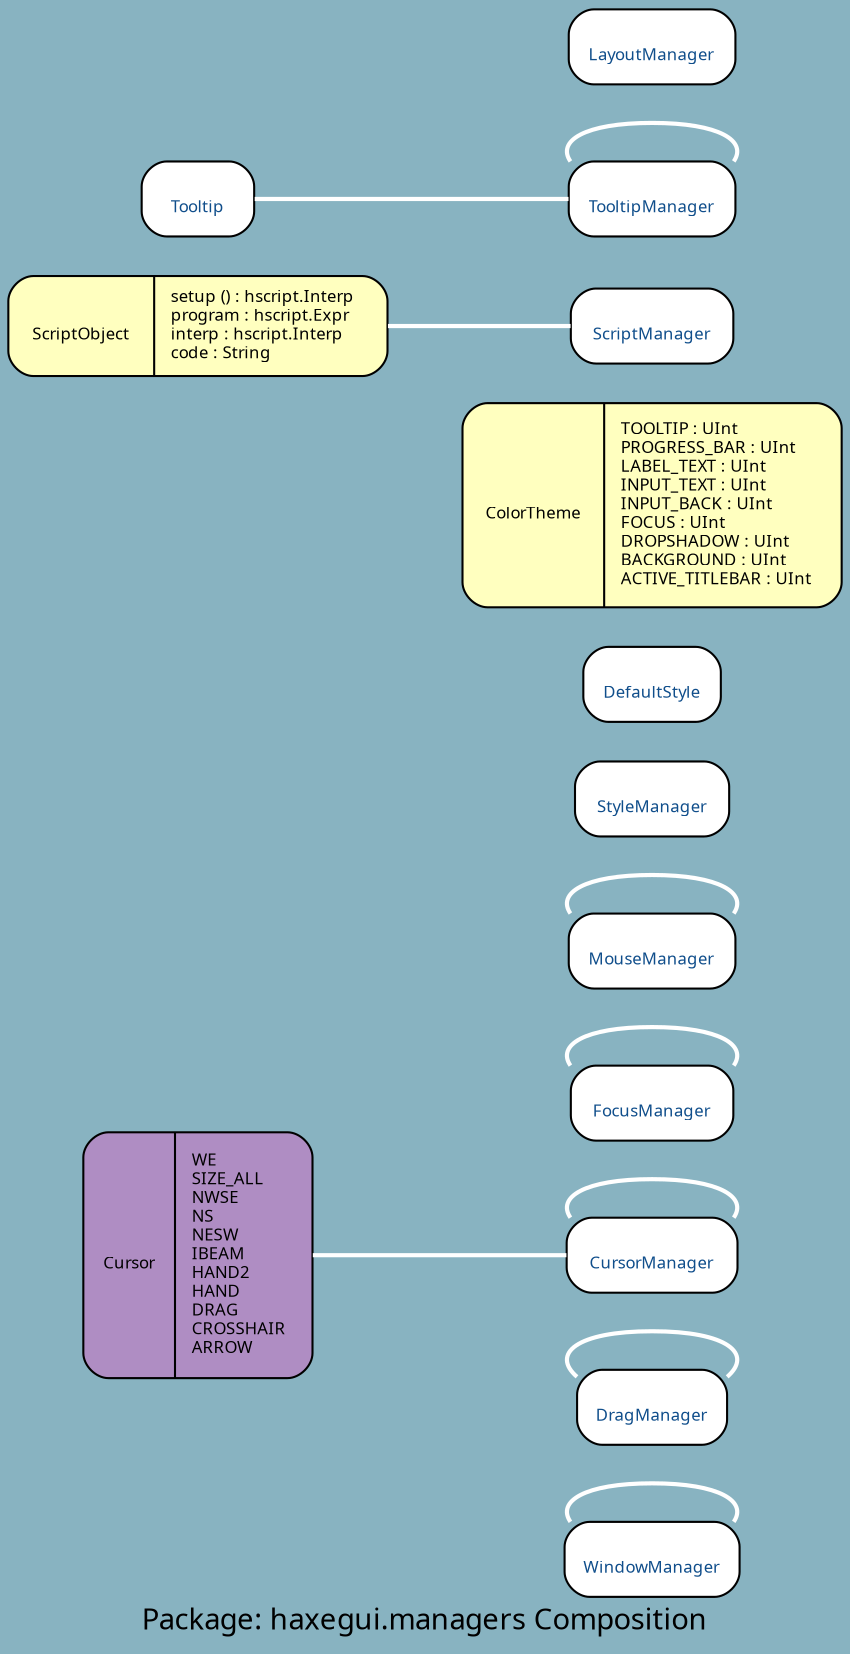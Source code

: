 digraph uml {
	graph [label="Package: haxegui.managers Composition", ratio=compress, rankdir=RL, smoothing=avg_dist, overlap=false, fontname="DejaVu Sans Condenesed", fontsize=14, bgcolor="#88B3C1", fontcolor=black];
	node [label="\N", fontname="DejaVu Sans Condenesed", fontsize=8, shape=record, color=black, fontcolor=black];
	edge [fontname="DejaVu Sans Condenesed", fontsize=8, color=black, fontcolor=black];
	graph [lp="201,12",
		bb="0,0,402,777"];
	"haxegui.managers.WindowManager" [label="{\nWindowManager}", fontcolor="#104E8B", style="rounded,filled", fillcolor=white, URL="../types/haxegui/managers/WindowManager.html", tooltip="\nWindowManager", pos="311,43", rects="269,25,353,61", width="1.17", height="0.50"];
	"haxegui.managers.DragManager" [label="{\nDragManager}", fontcolor="#104E8B", style="rounded,filled", fillcolor=white, URL="../types/haxegui/managers/DragManager.html", tooltip="\nDragManager", pos="311,115", rects="275,97,348,133", width="1.00", height="0.50"];
	"haxegui.managers.Cursor" [label="{\nCursor|WE\lSIZE_ALL\lNWSE\lNS\lNESW\lIBEAM\lHAND2\lHAND\lDRAG\lCROSSHAIR\lARROW\l}", style="rounded,filled", fillcolor="#af8dc3", pos="92,187", rects="37,128,82,246 82,128,147,246", width="1.53", height="1.64"];
	"haxegui.managers.CursorManager" [label="{\nCursorManager}", fontcolor="#104E8B", style="rounded,filled", fillcolor=white, URL="../types/haxegui/managers/CursorManager.html", tooltip="\nCursorManager", pos="311,187", rects="270,169,352,205", width="1.14", height="0.50"];
	"haxegui.managers.FocusManager" [label="{\nFocusManager}", fontcolor="#104E8B", style="rounded,filled", fillcolor=white, URL="../types/haxegui/managers/FocusManager.html", tooltip="\nFocusManager", pos="311,259", rects="272,241,350,277", width="1.08", height="0.50"];
	"haxegui.managers.MouseManager" [label="{\nMouseManager}", fontcolor="#104E8B", style="rounded,filled", fillcolor=white, URL="../types/haxegui/managers/MouseManager.html", tooltip="\nMouseManager", pos="311,331", rects="271,313,352,349", width="1.11", height="0.50"];
	"haxegui.managers.StyleManager" [label="{\nStyleManager}", fontcolor="#104E8B", style="rounded,filled", fillcolor=white, URL="../types/haxegui/managers/StyleManager.html", tooltip="\nStyleManager", pos="311,403", rects="274,385,348,421", width="1.03", height="0.50"];
	"haxegui.managers.DefaultStyle" [label="{\nDefaultStyle}", fontcolor="#104E8B", style="rounded,filled", fillcolor=white, URL="../types/haxegui/managers/DefaultStyle.html", tooltip="\nDefaultStyle", pos="311,457", rects="278,439,345,475", width="0.92", height="0.50"];
	"haxegui.managers.ColorTheme" [label="{\nColorTheme|TOOLTIP : UInt\lPROGRESS_BAR : UInt\lLABEL_TEXT : UInt\lINPUT_TEXT : UInt\lINPUT_BACK : UInt\lFOCUS : UInt\lDROPSH\
ADOW : UInt\lBACKGROUND : UInt\lACTIVE_TITLEBAR : UInt\l}", style="rounded,filled", fillcolor="#ffffbf", pos="311,542", rects="220,493,288,591 288,493,402,591", width="2.53", height="1.36"];
	"haxegui.managers.ScriptObject" [label="{\nScriptObject|setup () : hscript.Interp\lprogram : hscript.Expr\linterp : hscript.Interp\lcode : String\l}", style="rounded,filled", fillcolor="#ffffbf", pos="92,627", rects="1,603,69,651 69,603,184,651", width="2.53", height="0.67"];
	"haxegui.managers.ScriptManager" [label="{\nScriptManager}", fontcolor="#104E8B", style="rounded,filled", fillcolor=white, URL="../types/haxegui/managers/ScriptManager.html", tooltip="\nScriptManager", pos="311,627", rects="272,609,350,645", width="1.08", height="0.50"];
	"haxegui.managers.Tooltip" [label="{\nTooltip}", fontcolor="#104E8B", style="rounded,filled", fillcolor=white, URL="../types/haxegui/managers/Tooltip.html", tooltip="\nTooltip", pos="92,687", rects="65,669,119,705", width="0.75", height="0.50"];
	"haxegui.managers.TooltipManager" [label="{\nTooltipManager}", fontcolor="#104E8B", style="rounded,filled", fillcolor=white, URL="../types/haxegui/managers/TooltipManager.html", tooltip="\nTooltipManager", pos="311,687", rects="271,669,351,705", width="1.11", height="0.50"];
	"haxegui.managers.LayoutManager" [label="{\nLayoutManager}", fontcolor="#104E8B", style="rounded,filled", fillcolor=white, URL="../types/haxegui/managers/LayoutManager.html", tooltip="\nLayoutManager", pos="311,759", rects="271,741,352,777", width="1.11", height="0.50"];
	"haxegui.managers.WindowManager" -> "haxegui.managers.WindowManager" [color=white, style=bold, arrowhead=none, arrowtail=diamond, arrowsize=1, pos="s,350,61 347,73 341,77 329,79 311,79 279,79 266,71 272,61"];
	"haxegui.managers.DragManager" -> "haxegui.managers.DragManager" [color=white, style=bold, arrowhead=none, arrowtail=diamond, arrowsize=1, pos="s,348,131 348,143 343,148 331,151 311,151 275,151 263,140 275,130"];
	"haxegui.managers.CursorManager" -> "haxegui.managers.CursorManager" [color=white, style=bold, arrowhead=none, arrowtail=diamond, arrowsize=1, pos="s,350,205 347,217 341,221 329,223 311,223 279,223 266,215 272,205"];
	"haxegui.managers.CursorManager" -> "haxegui.managers.Cursor" [color=white, style=bold, arrowhead=none, arrowtail=diamond, arrowsize=1, pos="s,270,187 258,187 224,187 181,187 147,187"];
	"haxegui.managers.FocusManager" -> "haxegui.managers.FocusManager" [color=white, style=bold, arrowhead=none, arrowtail=diamond, arrowsize=1, pos="s,350,277 347,289 341,293 329,295 311,295 279,295 266,287 272,277"];
	"haxegui.managers.MouseManager" -> "haxegui.managers.MouseManager" [color=white, style=bold, arrowhead=none, arrowtail=diamond, arrowsize=1, pos="s,350,349 347,361 341,365 329,367 311,367 279,367 266,359 272,349"];
	"haxegui.managers.ScriptManager" -> "haxegui.managers.ScriptObject" [color=white, style=bold, arrowhead=none, arrowtail=diamond, arrowsize=1, pos="s,272,627 260,627 237,627 210,627 184,627"];
	"haxegui.managers.TooltipManager" -> "haxegui.managers.TooltipManager" [color=white, style=bold, arrowhead=none, arrowtail=diamond, arrowsize=1, pos="s,350,705 347,717 341,721 329,723 311,723 279,723 266,715 272,705"];
	"haxegui.managers.TooltipManager" -> "haxegui.managers.Tooltip" [color=white, style=bold, arrowhead=none, arrowtail=diamond, arrowsize=1, pos="s,271,687 259,687 215,687 154,687 119,687"];
}
